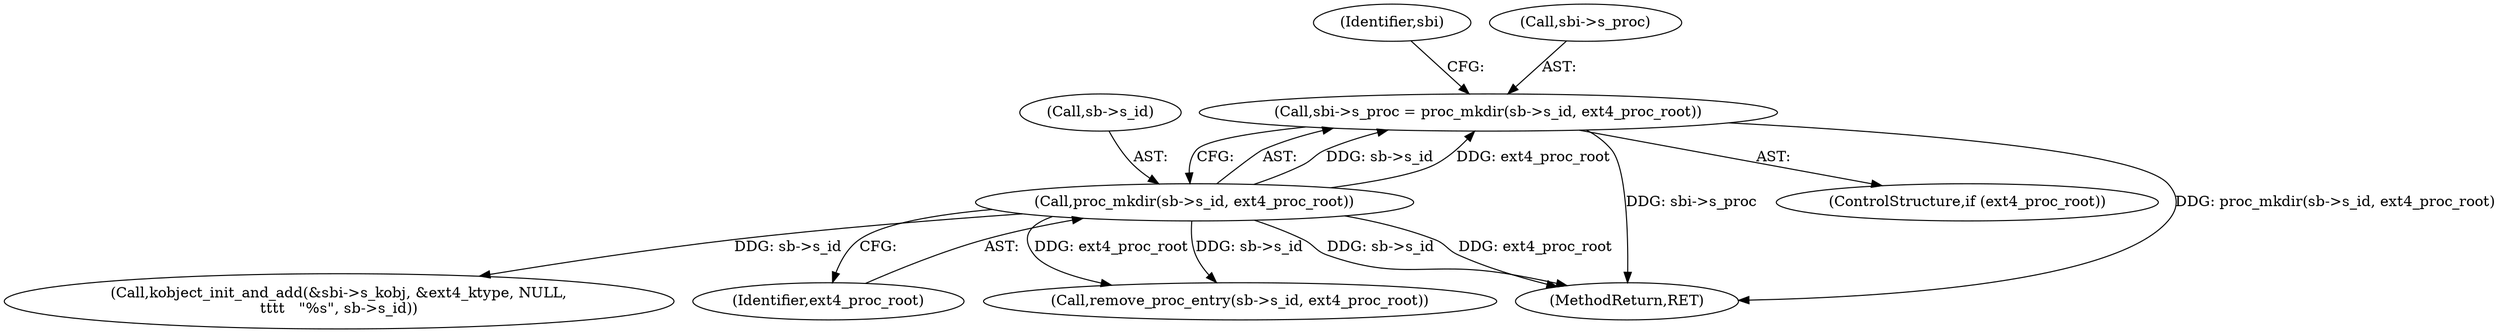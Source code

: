 digraph "0_linux_0449641130f5652b344ef6fa39fa019d7e94660a@API" {
"1001236" [label="(Call,sbi->s_proc = proc_mkdir(sb->s_id, ext4_proc_root))"];
"1001240" [label="(Call,proc_mkdir(sb->s_id, ext4_proc_root))"];
"1001247" [label="(Identifier,sbi)"];
"1001244" [label="(Identifier,ext4_proc_root)"];
"1002227" [label="(MethodReturn,RET)"];
"1001241" [label="(Call,sb->s_id)"];
"1001240" [label="(Call,proc_mkdir(sb->s_id, ext4_proc_root))"];
"1001237" [label="(Call,sbi->s_proc)"];
"1001236" [label="(Call,sbi->s_proc = proc_mkdir(sb->s_id, ext4_proc_root))"];
"1002186" [label="(Call,remove_proc_entry(sb->s_id, ext4_proc_root))"];
"1001956" [label="(Call,kobject_init_and_add(&sbi->s_kobj, &ext4_ktype, NULL,\n\t\t\t\t   \"%s\", sb->s_id))"];
"1001234" [label="(ControlStructure,if (ext4_proc_root))"];
"1001236" -> "1001234"  [label="AST: "];
"1001236" -> "1001240"  [label="CFG: "];
"1001237" -> "1001236"  [label="AST: "];
"1001240" -> "1001236"  [label="AST: "];
"1001247" -> "1001236"  [label="CFG: "];
"1001236" -> "1002227"  [label="DDG: sbi->s_proc"];
"1001236" -> "1002227"  [label="DDG: proc_mkdir(sb->s_id, ext4_proc_root)"];
"1001240" -> "1001236"  [label="DDG: sb->s_id"];
"1001240" -> "1001236"  [label="DDG: ext4_proc_root"];
"1001240" -> "1001244"  [label="CFG: "];
"1001241" -> "1001240"  [label="AST: "];
"1001244" -> "1001240"  [label="AST: "];
"1001240" -> "1002227"  [label="DDG: sb->s_id"];
"1001240" -> "1002227"  [label="DDG: ext4_proc_root"];
"1001240" -> "1001956"  [label="DDG: sb->s_id"];
"1001240" -> "1002186"  [label="DDG: sb->s_id"];
"1001240" -> "1002186"  [label="DDG: ext4_proc_root"];
}
